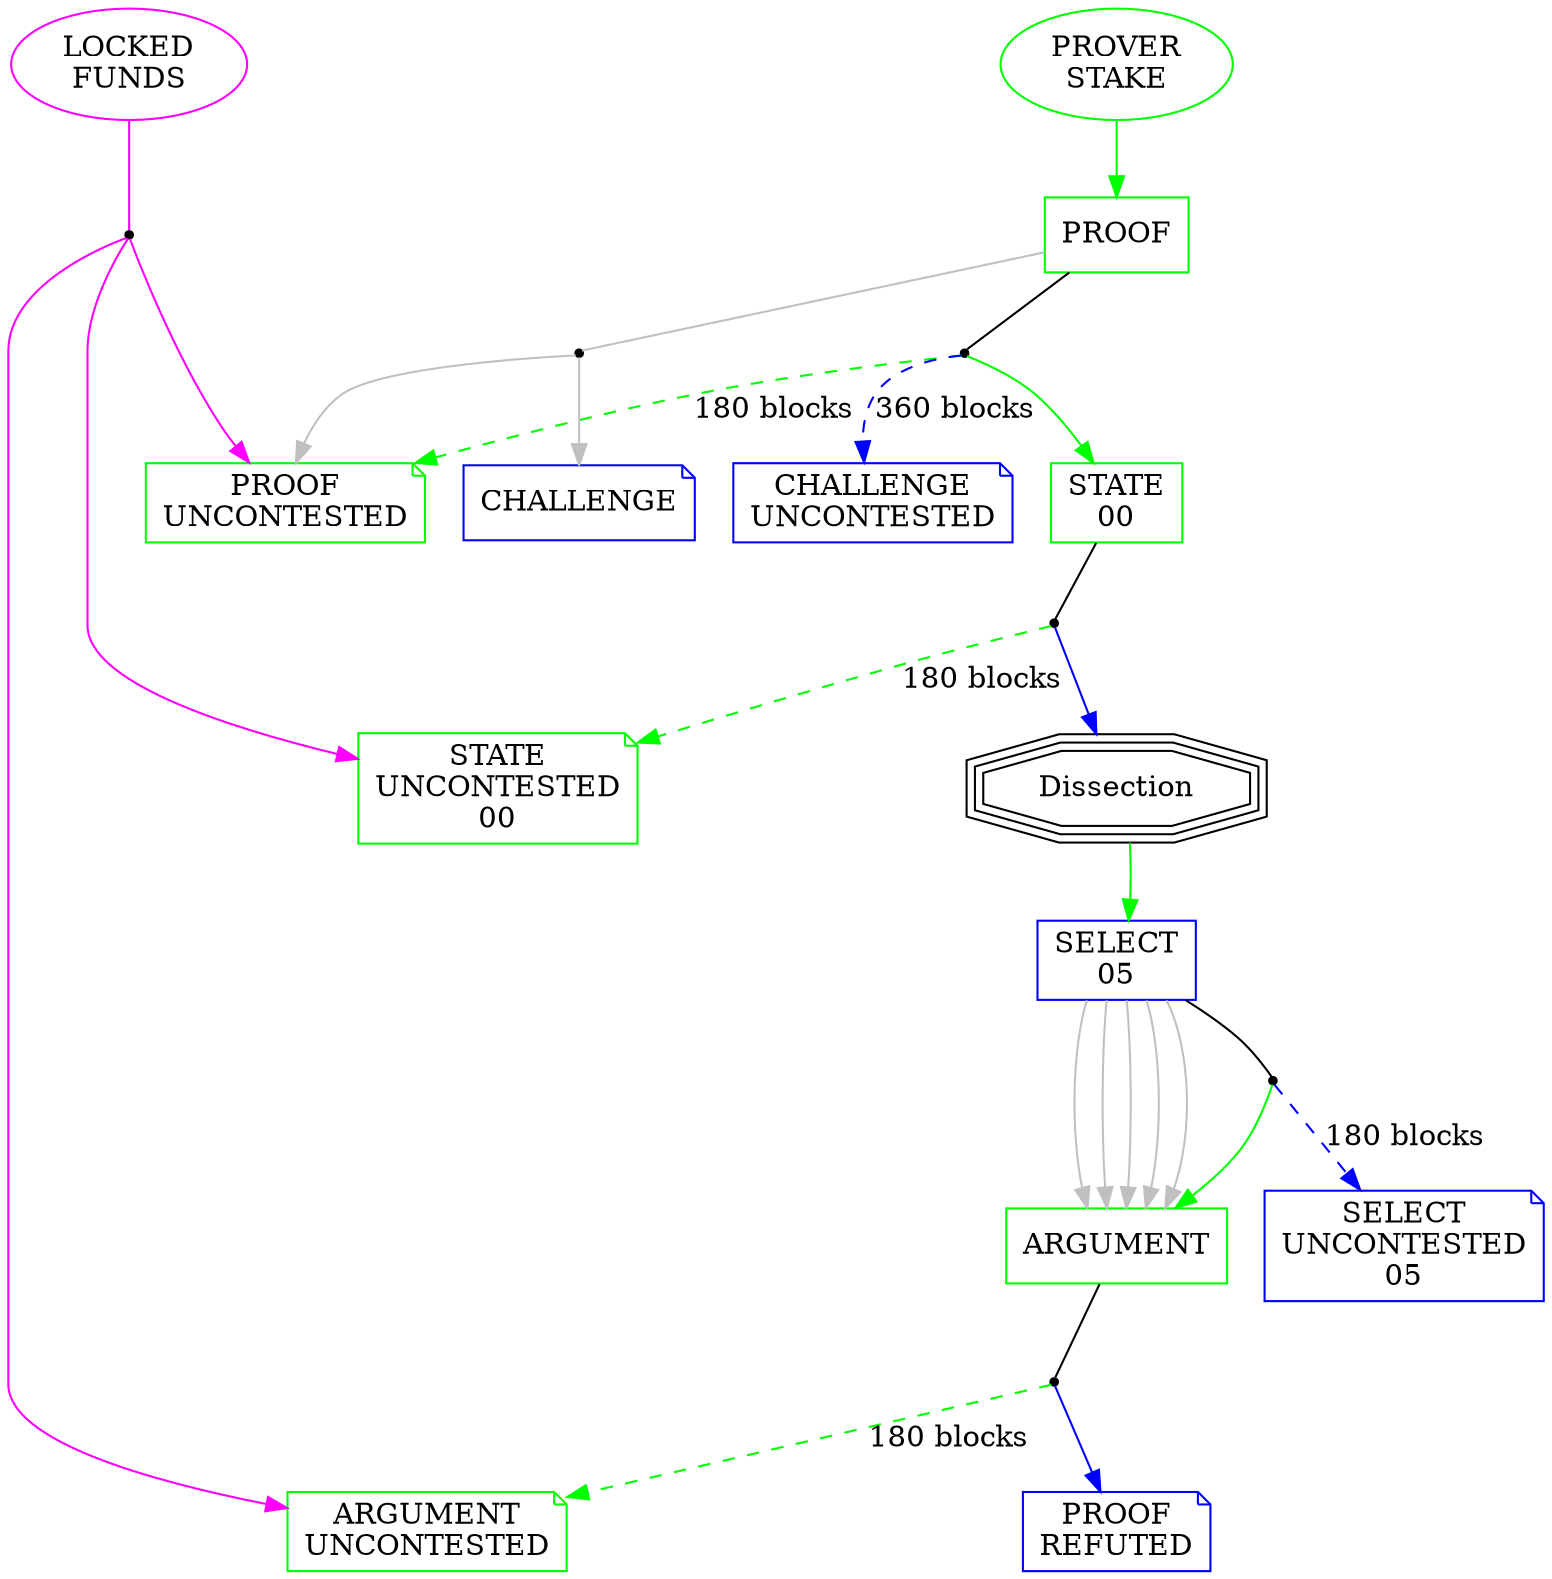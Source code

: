 digraph BitSnark {
	LOCKED_FUNDS [shape=oval; color=magenta; label="LOCKED\nFUNDS"]
	PROVER_STAKE [shape=oval; color=green; label="PROVER\nSTAKE"]
	PROOF [shape=box; color=green; label="PROOF"]
	CHALLENGE [shape=note; color=blue; label="CHALLENGE"]
	PROOF_UNCONTESTED [shape=note; color=green; label="PROOF\nUNCONTESTED"]
	CHALLENGE_UNCONTESTED [shape=note; color=blue; label="CHALLENGE\nUNCONTESTED"]
	STATE_00 [shape=box; color=green; label="STATE\n00"]
	STATE_UNCONTESTED_00 [shape=note; color=green; label="STATE\nUNCONTESTED\n00"]
	Dissection [shape=tripleoctagon; color=black; label="Dissection"]
	SELECT_05 [shape=box; color=blue; label="SELECT\n05"]
	SELECT_UNCONTESTED_05 [shape=note; color=blue; label="SELECT\nUNCONTESTED\n05"]
	ARGUMENT [shape=box; color=green; label="ARGUMENT"]
	PROOF_REFUTED [shape=note; color=blue; label="PROOF\nREFUTED"]
	ARGUMENT_UNCONTESTED [shape=note; color=green; label="ARGUMENT\nUNCONTESTED"]
	{rank=same; LOCKED_FUNDS; PROVER_STAKE}
	{rank=same; }
	PROOF -> STATE_00 -> Dissection -> SELECT_05 -> ARGUMENT -> PROOF_REFUTED [style=invis; weight=30]
	LOCKED_FUNDS_output_0 [shape=point]
	LOCKED_FUNDS -> LOCKED_FUNDS_output_0 [color=magenta; arrowhead=none; weight=20]
	LOCKED_FUNDS_output_0 -> PROOF_UNCONTESTED [color=magenta]
	LOCKED_FUNDS_output_0 -> STATE_UNCONTESTED_00 [color=magenta]
	LOCKED_FUNDS_output_0 -> ARGUMENT_UNCONTESTED [color=magenta]
	PROVER_STAKE -> PROOF [color=green]
	PROOF_output_0 [shape=point]
	PROOF -> PROOF_output_0 [arrowhead=none]
	PROOF_output_0 -> PROOF_UNCONTESTED [color=green; style=dashed; label="180 blocks"]
	PROOF_output_0 -> CHALLENGE_UNCONTESTED [color=blue; style=dashed; label="360 blocks"]
	PROOF_output_0 -> STATE_00 [color=green]
	PROOF_output_1 [shape=point]
	PROOF -> PROOF_output_1 [color=gray; arrowhead=none]
	PROOF_output_1 -> CHALLENGE [color=gray]
	PROOF_output_1 -> PROOF_UNCONTESTED [color=gray]
	STATE_00_output_0 [shape=point]
	STATE_00 -> STATE_00_output_0 [arrowhead=none]
	STATE_00_output_0 -> STATE_UNCONTESTED_00 [color=green; style=dashed; label="180 blocks"]
	STATE_00_output_0 -> Dissection [color=blue]
	Dissection -> SELECT_05 [color=green]
	SELECT_05_output_0 [shape=point]
	SELECT_05 -> SELECT_05_output_0 [arrowhead=none]
	SELECT_05_output_0 -> SELECT_UNCONTESTED_05 [color=blue; style=dashed; label="180 blocks"]
	SELECT_05_output_0 -> ARGUMENT [color=green]
	SELECT_05 -> ARGUMENT [color=gray]
	SELECT_05 -> ARGUMENT [color=gray]
	SELECT_05 -> ARGUMENT [color=gray]
	SELECT_05 -> ARGUMENT [color=gray]
	SELECT_05 -> ARGUMENT [color=gray]
	ARGUMENT_output_0 [shape=point]
	ARGUMENT -> ARGUMENT_output_0 [arrowhead=none]
	ARGUMENT_output_0 -> PROOF_REFUTED [color=blue]
	ARGUMENT_output_0 -> ARGUMENT_UNCONTESTED [color=green; style=dashed; label="180 blocks"]
	LOCKED_FUNDS -> PROOF_UNCONTESTED [style=invis]
}

